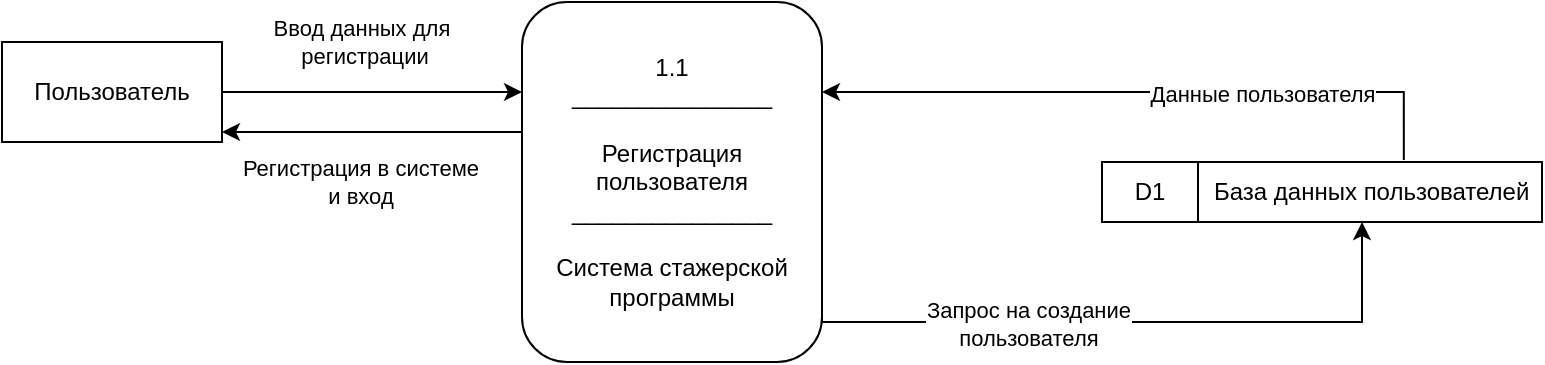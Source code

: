 <mxfile version="27.1.4">
  <diagram name="Page-1" id="929967ad-93f9-6ef4-fab6-5d389245f69c">
    <mxGraphModel dx="2667.5" dy="820" grid="1" gridSize="10" guides="1" tooltips="1" connect="1" arrows="1" fold="1" page="1" pageScale="1.5" pageWidth="1169" pageHeight="826" background="none" math="0" shadow="0">
      <root>
        <mxCell id="0" style=";html=1;" />
        <mxCell id="1" style=";html=1;" parent="0" />
        <mxCell id="NDsEM3CqR2JJzmxSmEk8-18" style="edgeStyle=orthogonalEdgeStyle;rounded=0;orthogonalLoop=1;jettySize=auto;html=1;exitX=0.017;exitY=0.431;exitDx=0;exitDy=0;exitPerimeter=0;" parent="1" source="NDsEM3CqR2JJzmxSmEk8-2" target="NDsEM3CqR2JJzmxSmEk8-3" edge="1">
          <mxGeometry relative="1" as="geometry">
            <mxPoint x="240" y="399" as="sourcePoint" />
            <mxPoint x="110" y="384.5" as="targetPoint" />
            <Array as="points">
              <mxPoint x="252" y="385" />
            </Array>
          </mxGeometry>
        </mxCell>
        <mxCell id="NDsEM3CqR2JJzmxSmEk8-19" value="Регистрация в системе&lt;div&gt;и вход&lt;/div&gt;" style="edgeLabel;html=1;align=center;verticalAlign=middle;resizable=0;points=[];" parent="NDsEM3CqR2JJzmxSmEk8-18" vertex="1" connectable="0">
          <mxGeometry x="0.208" y="2" relative="1" as="geometry">
            <mxPoint x="4" y="23" as="offset" />
          </mxGeometry>
        </mxCell>
        <mxCell id="NDsEM3CqR2JJzmxSmEk8-2" value="&lt;div&gt;1.1&lt;/div&gt;&lt;div&gt;_______________&lt;/div&gt;&lt;div&gt;&lt;br&gt;&lt;/div&gt;&lt;div&gt;Регистрация пользователя&lt;/div&gt;&lt;div&gt;_______________&lt;/div&gt;&lt;div&gt;&lt;br&gt;&lt;/div&gt;Система стажерской программы" style="rounded=1;whiteSpace=wrap;html=1;" parent="1" vertex="1">
          <mxGeometry x="250" y="320" width="150" height="180" as="geometry" />
        </mxCell>
        <mxCell id="NDsEM3CqR2JJzmxSmEk8-16" style="edgeStyle=orthogonalEdgeStyle;rounded=0;orthogonalLoop=1;jettySize=auto;html=1;entryX=0;entryY=0.25;entryDx=0;entryDy=0;" parent="1" source="NDsEM3CqR2JJzmxSmEk8-3" target="NDsEM3CqR2JJzmxSmEk8-2" edge="1">
          <mxGeometry relative="1" as="geometry" />
        </mxCell>
        <mxCell id="NDsEM3CqR2JJzmxSmEk8-17" value="Ввод данных для&amp;nbsp;&lt;div&gt;регистрации&lt;/div&gt;" style="edgeLabel;html=1;align=center;verticalAlign=middle;resizable=0;points=[];" parent="NDsEM3CqR2JJzmxSmEk8-16" vertex="1" connectable="0">
          <mxGeometry x="-0.18" y="1" relative="1" as="geometry">
            <mxPoint x="9" y="-24" as="offset" />
          </mxGeometry>
        </mxCell>
        <mxCell id="NDsEM3CqR2JJzmxSmEk8-3" value="Пользователь" style="html=1;whiteSpace=wrap;" parent="1" vertex="1">
          <mxGeometry x="-10" y="340" width="110" height="50" as="geometry" />
        </mxCell>
        <mxCell id="NDsEM3CqR2JJzmxSmEk8-6" value="" style="shape=table;startSize=0;container=1;collapsible=0;childLayout=tableLayout;fixedRows=1;rowLines=0;fontStyle=0;strokeColor=default;fontSize=16;" parent="1" vertex="1">
          <mxGeometry x="540" y="400" width="220" height="30" as="geometry" />
        </mxCell>
        <mxCell id="NDsEM3CqR2JJzmxSmEk8-7" value="" style="shape=tableRow;horizontal=0;startSize=0;swimlaneHead=0;swimlaneBody=0;top=0;left=0;bottom=0;right=0;collapsible=0;dropTarget=0;fillColor=none;points=[[0,0.5],[1,0.5]];portConstraint=eastwest;strokeColor=inherit;fontSize=10;" parent="NDsEM3CqR2JJzmxSmEk8-6" vertex="1">
          <mxGeometry width="220" height="30" as="geometry" />
        </mxCell>
        <mxCell id="NDsEM3CqR2JJzmxSmEk8-8" value="D1" style="shape=partialRectangle;html=1;whiteSpace=wrap;connectable=0;fillColor=none;top=0;left=0;bottom=0;right=0;overflow=hidden;pointerEvents=1;strokeColor=inherit;fontSize=12;" parent="NDsEM3CqR2JJzmxSmEk8-7" vertex="1">
          <mxGeometry width="48" height="30" as="geometry">
            <mxRectangle width="48" height="30" as="alternateBounds" />
          </mxGeometry>
        </mxCell>
        <mxCell id="NDsEM3CqR2JJzmxSmEk8-9" value="База данных пользователей" style="shape=partialRectangle;html=1;whiteSpace=wrap;connectable=0;fillColor=none;top=0;left=0;bottom=0;right=0;align=left;spacingLeft=6;overflow=hidden;strokeColor=inherit;fontSize=12;" parent="NDsEM3CqR2JJzmxSmEk8-7" vertex="1">
          <mxGeometry x="48" width="172" height="30" as="geometry">
            <mxRectangle width="172" height="30" as="alternateBounds" />
          </mxGeometry>
        </mxCell>
        <mxCell id="NDsEM3CqR2JJzmxSmEk8-23" style="edgeStyle=orthogonalEdgeStyle;rounded=0;orthogonalLoop=1;jettySize=auto;html=1;exitX=1;exitY=0.75;exitDx=0;exitDy=0;" parent="1" source="NDsEM3CqR2JJzmxSmEk8-2" target="NDsEM3CqR2JJzmxSmEk8-7" edge="1">
          <mxGeometry relative="1" as="geometry">
            <Array as="points">
              <mxPoint x="400" y="480" />
              <mxPoint x="670" y="480" />
            </Array>
          </mxGeometry>
        </mxCell>
        <mxCell id="NDsEM3CqR2JJzmxSmEk8-25" value="Запрос на создание&lt;div&gt;пользователя&lt;/div&gt;" style="edgeLabel;html=1;align=center;verticalAlign=middle;resizable=0;points=[];" parent="NDsEM3CqR2JJzmxSmEk8-23" vertex="1" connectable="0">
          <mxGeometry x="-0.113" y="-1" relative="1" as="geometry">
            <mxPoint x="-25" as="offset" />
          </mxGeometry>
        </mxCell>
        <mxCell id="NDsEM3CqR2JJzmxSmEk8-24" style="edgeStyle=orthogonalEdgeStyle;rounded=0;orthogonalLoop=1;jettySize=auto;html=1;entryX=0.686;entryY=-0.033;entryDx=0;entryDy=0;entryPerimeter=0;startArrow=classic;startFill=1;endArrow=none;exitX=1;exitY=0.25;exitDx=0;exitDy=0;" parent="1" target="NDsEM3CqR2JJzmxSmEk8-7" edge="1" source="NDsEM3CqR2JJzmxSmEk8-2">
          <mxGeometry relative="1" as="geometry">
            <mxPoint x="361" y="500" as="sourcePoint" />
          </mxGeometry>
        </mxCell>
        <mxCell id="NDsEM3CqR2JJzmxSmEk8-26" value="Данные пользователя" style="edgeLabel;html=1;align=center;verticalAlign=middle;resizable=0;points=[];" parent="NDsEM3CqR2JJzmxSmEk8-24" vertex="1" connectable="0">
          <mxGeometry x="-0.085" y="-1" relative="1" as="geometry">
            <mxPoint x="71" as="offset" />
          </mxGeometry>
        </mxCell>
      </root>
    </mxGraphModel>
  </diagram>
</mxfile>
